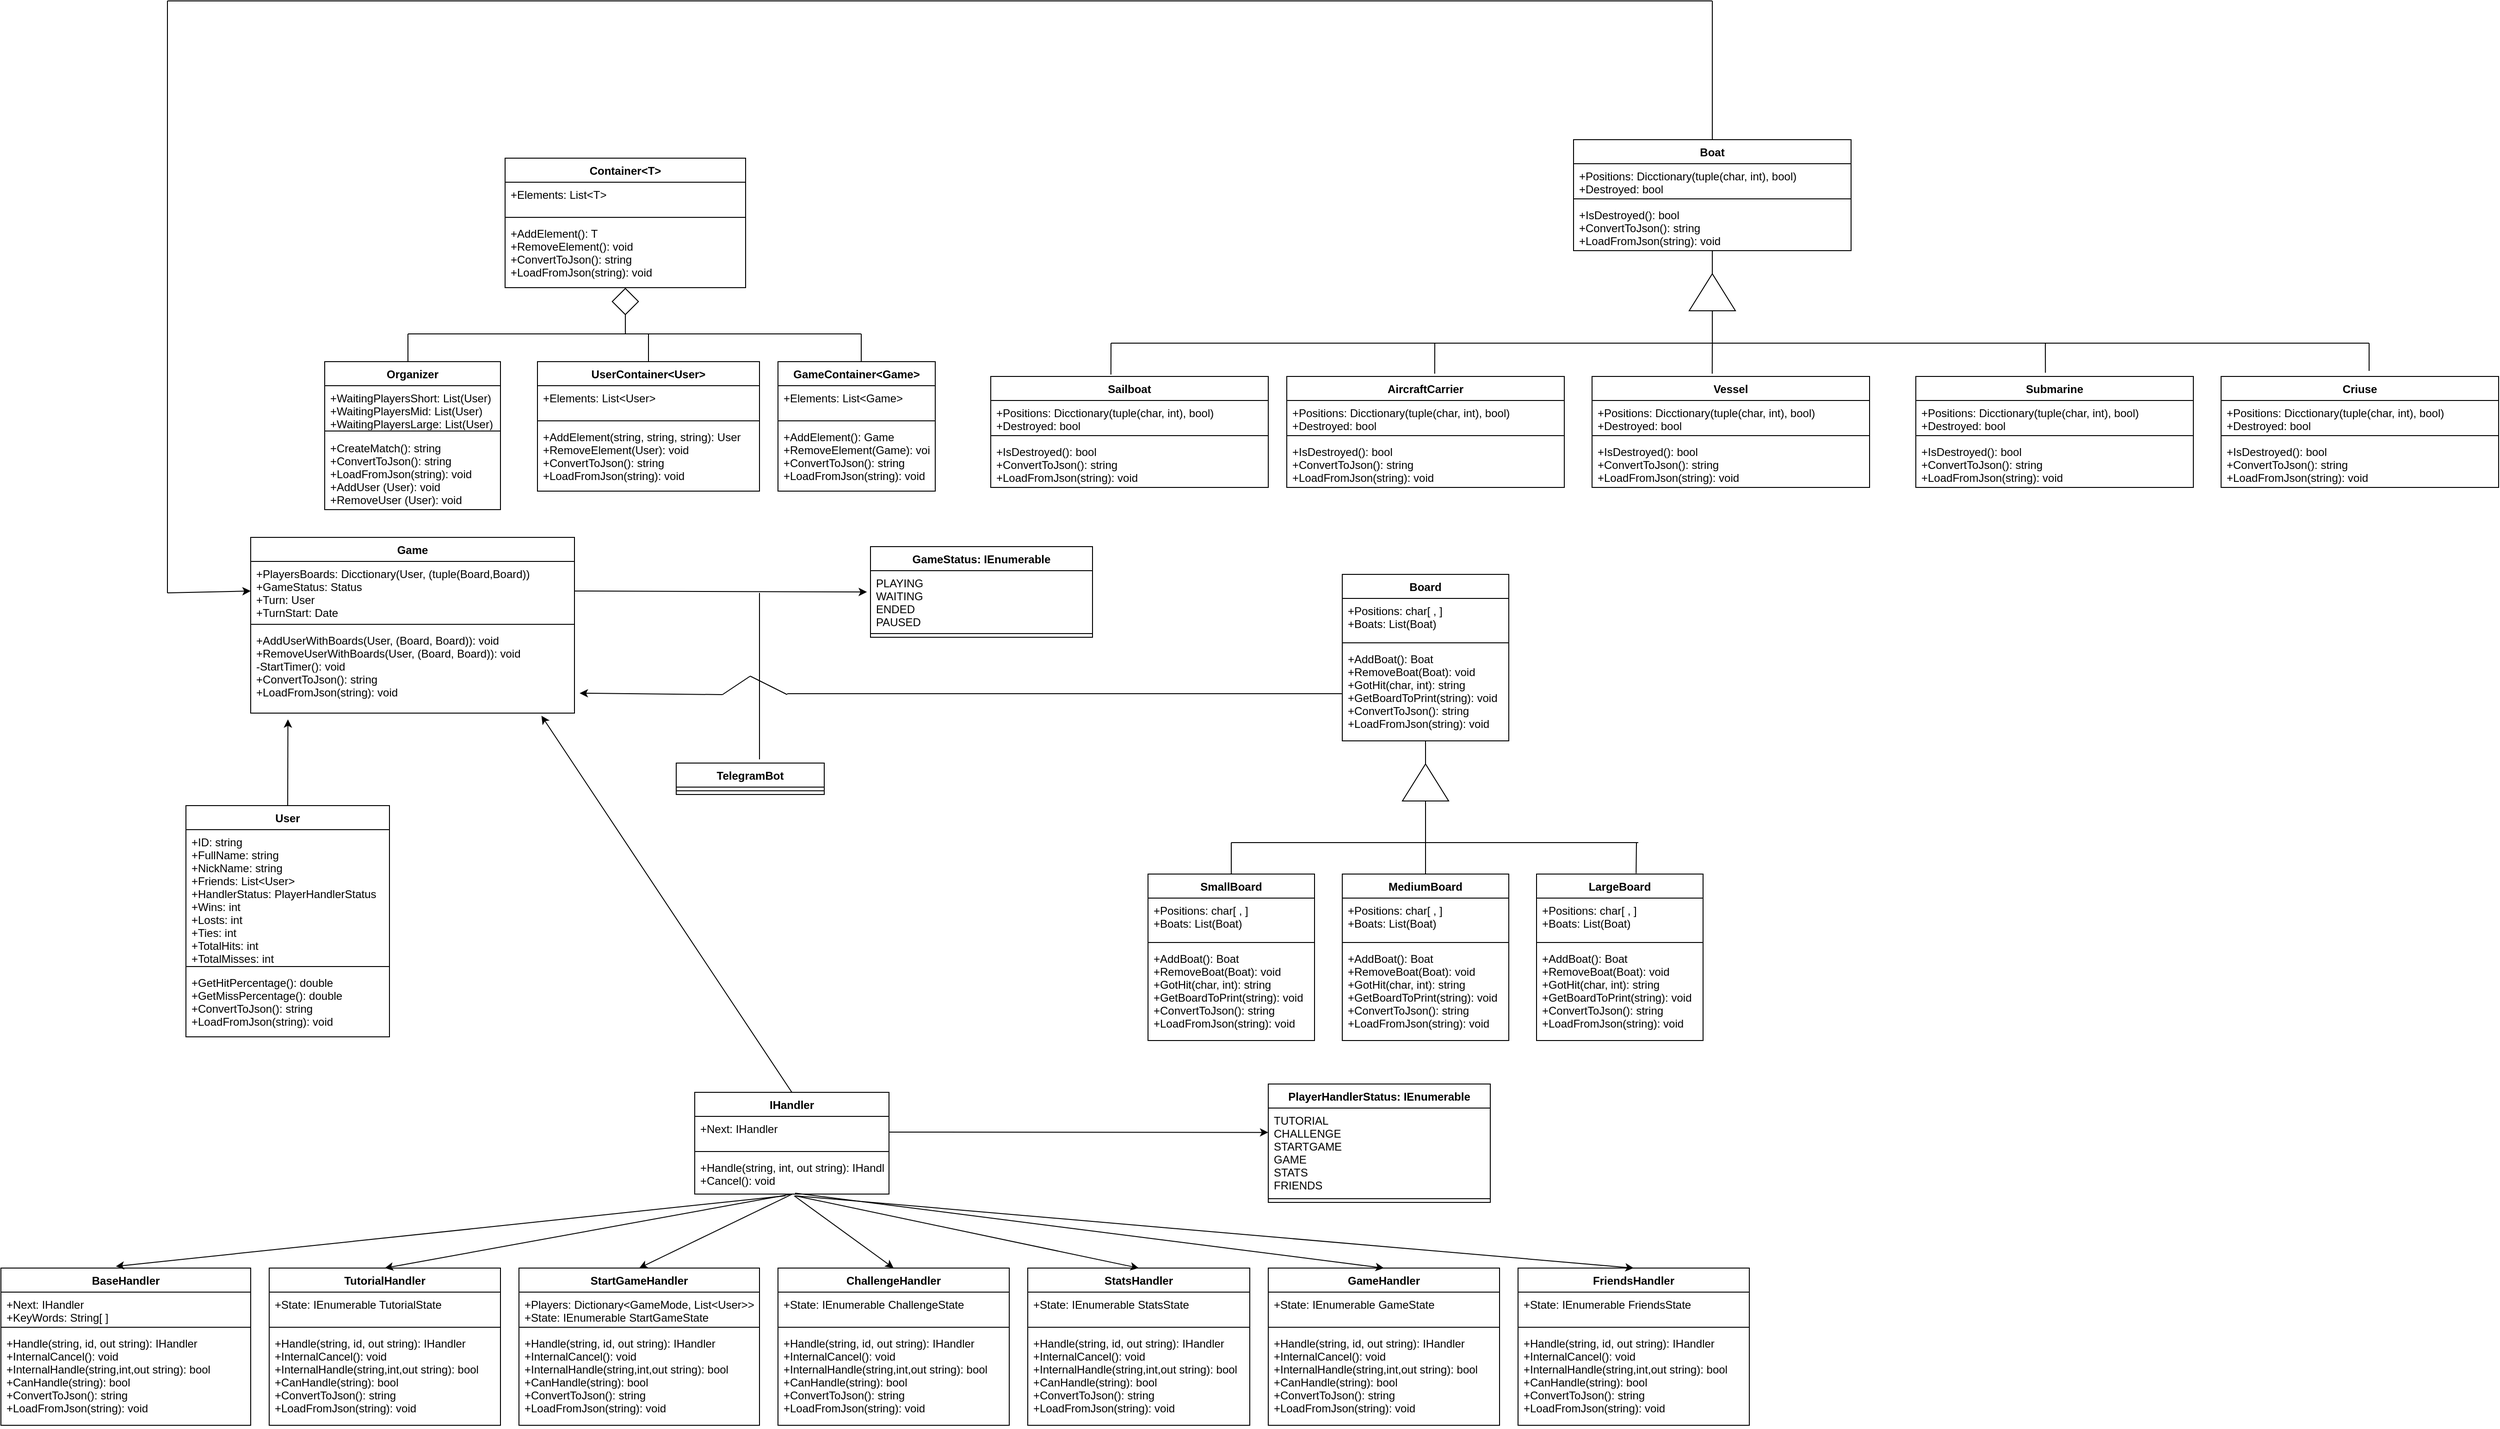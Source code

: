 <mxfile>
    <diagram id="zNFyZ4YqmQJ5ln-JkC30" name="Page-1">
        <mxGraphModel dx="1636" dy="1604" grid="1" gridSize="10" guides="1" tooltips="1" connect="1" arrows="1" fold="1" page="1" pageScale="1" pageWidth="827" pageHeight="1169" math="0" shadow="0">
            <root>
                <mxCell id="0"/>
                <mxCell id="1" parent="0"/>
                <mxCell id="2" value="User" style="swimlane;fontStyle=1;align=center;verticalAlign=top;childLayout=stackLayout;horizontal=1;startSize=26;horizontalStack=0;resizeParent=1;resizeParentMax=0;resizeLast=0;collapsible=1;marginBottom=0;" parent="1" vertex="1">
                    <mxGeometry x="-180" y="480" width="220" height="250" as="geometry"/>
                </mxCell>
                <mxCell id="3" value="+ID: string&#10;+FullName: string&#10;+NickName: string&#10;+Friends: List&lt;User&gt;&#10;+HandlerStatus: PlayerHandlerStatus&#10;+Wins: int&#10;+Losts: int&#10;+Ties: int&#10;+TotalHits: int&#10;+TotalMisses: int&#10;" style="text;strokeColor=none;fillColor=none;align=left;verticalAlign=top;spacingLeft=4;spacingRight=4;overflow=hidden;rotatable=0;points=[[0,0.5],[1,0.5]];portConstraint=eastwest;" parent="2" vertex="1">
                    <mxGeometry y="26" width="220" height="144" as="geometry"/>
                </mxCell>
                <mxCell id="4" value="" style="line;strokeWidth=1;fillColor=none;align=left;verticalAlign=middle;spacingTop=-1;spacingLeft=3;spacingRight=3;rotatable=0;labelPosition=right;points=[];portConstraint=eastwest;" parent="2" vertex="1">
                    <mxGeometry y="170" width="220" height="8" as="geometry"/>
                </mxCell>
                <mxCell id="5" value="+GetHitPercentage(): double&#10;+GetMissPercentage(): double&#10;+ConvertToJson(): string&#10;+LoadFromJson(string): void" style="text;strokeColor=none;fillColor=none;align=left;verticalAlign=top;spacingLeft=4;spacingRight=4;overflow=hidden;rotatable=0;points=[[0,0.5],[1,0.5]];portConstraint=eastwest;" parent="2" vertex="1">
                    <mxGeometry y="178" width="220" height="72" as="geometry"/>
                </mxCell>
                <mxCell id="10" value="Board" style="swimlane;fontStyle=1;align=center;verticalAlign=top;childLayout=stackLayout;horizontal=1;startSize=26;horizontalStack=0;resizeParent=1;resizeParentMax=0;resizeLast=0;collapsible=1;marginBottom=0;" parent="1" vertex="1">
                    <mxGeometry x="1070" y="230" width="180" height="180" as="geometry"/>
                </mxCell>
                <mxCell id="11" value="+Positions: char[ , ]&#10;+Boats: List(Boat)&#10;" style="text;strokeColor=none;fillColor=none;align=left;verticalAlign=top;spacingLeft=4;spacingRight=4;overflow=hidden;rotatable=0;points=[[0,0.5],[1,0.5]];portConstraint=eastwest;" parent="10" vertex="1">
                    <mxGeometry y="26" width="180" height="44" as="geometry"/>
                </mxCell>
                <mxCell id="12" value="" style="line;strokeWidth=1;fillColor=none;align=left;verticalAlign=middle;spacingTop=-1;spacingLeft=3;spacingRight=3;rotatable=0;labelPosition=right;points=[];portConstraint=eastwest;" parent="10" vertex="1">
                    <mxGeometry y="70" width="180" height="8" as="geometry"/>
                </mxCell>
                <mxCell id="13" value="+AddBoat(): Boat&#10;+RemoveBoat(Boat): void&#10;+GotHit(char, int): string&#10;+GetBoardToPrint(string): void&#10;+ConvertToJson(): string&#10;+LoadFromJson(string): void" style="text;strokeColor=none;fillColor=none;align=left;verticalAlign=top;spacingLeft=4;spacingRight=4;overflow=hidden;rotatable=0;points=[[0,0.5],[1,0.5]];portConstraint=eastwest;" parent="10" vertex="1">
                    <mxGeometry y="78" width="180" height="102" as="geometry"/>
                </mxCell>
                <mxCell id="14" value="Boat" style="swimlane;fontStyle=1;align=center;verticalAlign=top;childLayout=stackLayout;horizontal=1;startSize=26;horizontalStack=0;resizeParent=1;resizeParentMax=0;resizeLast=0;collapsible=1;marginBottom=0;" parent="1" vertex="1">
                    <mxGeometry x="1320" y="-240" width="300" height="120" as="geometry"/>
                </mxCell>
                <mxCell id="15" value="+Positions: Dicctionary(tuple(char, int), bool)&#10;+Destroyed: bool" style="text;strokeColor=none;fillColor=none;align=left;verticalAlign=top;spacingLeft=4;spacingRight=4;overflow=hidden;rotatable=0;points=[[0,0.5],[1,0.5]];portConstraint=eastwest;" parent="14" vertex="1">
                    <mxGeometry y="26" width="300" height="34" as="geometry"/>
                </mxCell>
                <mxCell id="16" value="" style="line;strokeWidth=1;fillColor=none;align=left;verticalAlign=middle;spacingTop=-1;spacingLeft=3;spacingRight=3;rotatable=0;labelPosition=right;points=[];portConstraint=eastwest;" parent="14" vertex="1">
                    <mxGeometry y="60" width="300" height="8" as="geometry"/>
                </mxCell>
                <mxCell id="17" value="+IsDestroyed(): bool&#10;+ConvertToJson(): string&#10;+LoadFromJson(string): void" style="text;strokeColor=none;fillColor=none;align=left;verticalAlign=top;spacingLeft=4;spacingRight=4;overflow=hidden;rotatable=0;points=[[0,0.5],[1,0.5]];portConstraint=eastwest;" parent="14" vertex="1">
                    <mxGeometry y="68" width="300" height="52" as="geometry"/>
                </mxCell>
                <mxCell id="18" value="Game" style="swimlane;fontStyle=1;align=center;verticalAlign=top;childLayout=stackLayout;horizontal=1;startSize=26;horizontalStack=0;resizeParent=1;resizeParentMax=0;resizeLast=0;collapsible=1;marginBottom=0;" parent="1" vertex="1">
                    <mxGeometry x="-110" y="190" width="350" height="190" as="geometry"/>
                </mxCell>
                <mxCell id="19" value="+PlayersBoards: Dicctionary(User, (tuple(Board,Board))&#10;+GameStatus: Status&#10;+Turn: User&#10;+TurnStart: Date" style="text;strokeColor=none;fillColor=none;align=left;verticalAlign=top;spacingLeft=4;spacingRight=4;overflow=hidden;rotatable=0;points=[[0,0.5],[1,0.5]];portConstraint=eastwest;" parent="18" vertex="1">
                    <mxGeometry y="26" width="350" height="64" as="geometry"/>
                </mxCell>
                <mxCell id="20" value="" style="line;strokeWidth=1;fillColor=none;align=left;verticalAlign=middle;spacingTop=-1;spacingLeft=3;spacingRight=3;rotatable=0;labelPosition=right;points=[];portConstraint=eastwest;" parent="18" vertex="1">
                    <mxGeometry y="90" width="350" height="8" as="geometry"/>
                </mxCell>
                <mxCell id="21" value="+AddUserWithBoards(User, (Board, Board)): void&#10;+RemoveUserWithBoards(User, (Board, Board)): void&#10;-StartTimer(): void&#10;+ConvertToJson(): string&#10;+LoadFromJson(string): void" style="text;strokeColor=none;fillColor=none;align=left;verticalAlign=top;spacingLeft=4;spacingRight=4;overflow=hidden;rotatable=0;points=[[0,0.5],[1,0.5]];portConstraint=eastwest;" parent="18" vertex="1">
                    <mxGeometry y="98" width="350" height="92" as="geometry"/>
                </mxCell>
                <mxCell id="22" value="GameStatus: IEnumerable" style="swimlane;fontStyle=1;align=center;verticalAlign=top;childLayout=stackLayout;horizontal=1;startSize=26;horizontalStack=0;resizeParent=1;resizeParentMax=0;resizeLast=0;collapsible=1;marginBottom=0;" parent="1" vertex="1">
                    <mxGeometry x="560" y="200" width="240" height="98" as="geometry"/>
                </mxCell>
                <mxCell id="23" value="PLAYING&#10;WAITING&#10;ENDED&#10;PAUSED" style="text;strokeColor=none;fillColor=none;align=left;verticalAlign=top;spacingLeft=4;spacingRight=4;overflow=hidden;rotatable=0;points=[[0,0.5],[1,0.5]];portConstraint=eastwest;" parent="22" vertex="1">
                    <mxGeometry y="26" width="240" height="64" as="geometry"/>
                </mxCell>
                <mxCell id="24" value="" style="line;strokeWidth=1;fillColor=none;align=left;verticalAlign=middle;spacingTop=-1;spacingLeft=3;spacingRight=3;rotatable=0;labelPosition=right;points=[];portConstraint=eastwest;" parent="22" vertex="1">
                    <mxGeometry y="90" width="240" height="8" as="geometry"/>
                </mxCell>
                <mxCell id="26" value="Organizer" style="swimlane;fontStyle=1;align=center;verticalAlign=top;childLayout=stackLayout;horizontal=1;startSize=26;horizontalStack=0;resizeParent=1;resizeParentMax=0;resizeLast=0;collapsible=1;marginBottom=0;" parent="1" vertex="1">
                    <mxGeometry x="-30" width="190" height="160" as="geometry"/>
                </mxCell>
                <mxCell id="27" value="+WaitingPlayersShort: List(User)&#10;+WaitingPlayersMid: List(User)&#10;+WaitingPlayersLarge: List(User)&#10;" style="text;strokeColor=none;fillColor=none;align=left;verticalAlign=top;spacingLeft=4;spacingRight=4;overflow=hidden;rotatable=0;points=[[0,0.5],[1,0.5]];portConstraint=eastwest;" parent="26" vertex="1">
                    <mxGeometry y="26" width="190" height="44" as="geometry"/>
                </mxCell>
                <mxCell id="28" value="" style="line;strokeWidth=1;fillColor=none;align=left;verticalAlign=middle;spacingTop=-1;spacingLeft=3;spacingRight=3;rotatable=0;labelPosition=right;points=[];portConstraint=eastwest;" parent="26" vertex="1">
                    <mxGeometry y="70" width="190" height="10" as="geometry"/>
                </mxCell>
                <mxCell id="29" value="+CreateMatch(): string&#10;+ConvertToJson(): string&#10;+LoadFromJson(string): void&#10;+AddUser (User): void&#10;+RemoveUser (User): void" style="text;strokeColor=none;fillColor=none;align=left;verticalAlign=top;spacingLeft=4;spacingRight=4;overflow=hidden;rotatable=0;points=[[0,0.5],[1,0.5]];portConstraint=eastwest;" parent="26" vertex="1">
                    <mxGeometry y="80" width="190" height="80" as="geometry"/>
                </mxCell>
                <mxCell id="30" value="TelegramBot" style="swimlane;fontStyle=1;align=center;verticalAlign=top;childLayout=stackLayout;horizontal=1;startSize=26;horizontalStack=0;resizeParent=1;resizeParentMax=0;resizeLast=0;collapsible=1;marginBottom=0;" parent="1" vertex="1">
                    <mxGeometry x="350" y="434" width="160" height="34" as="geometry"/>
                </mxCell>
                <mxCell id="32" value="" style="line;strokeWidth=1;fillColor=none;align=left;verticalAlign=middle;spacingTop=-1;spacingLeft=3;spacingRight=3;rotatable=0;labelPosition=right;points=[];portConstraint=eastwest;" parent="30" vertex="1">
                    <mxGeometry y="26" width="160" height="8" as="geometry"/>
                </mxCell>
                <mxCell id="38" value="UserContainer&lt;User&gt;" style="swimlane;fontStyle=1;align=center;verticalAlign=top;childLayout=stackLayout;horizontal=1;startSize=26;horizontalStack=0;resizeParent=1;resizeParentMax=0;resizeLast=0;collapsible=1;marginBottom=0;" parent="1" vertex="1">
                    <mxGeometry x="200" width="240" height="140" as="geometry"/>
                </mxCell>
                <mxCell id="39" value="+Elements: List&lt;User&gt;" style="text;strokeColor=none;fillColor=none;align=left;verticalAlign=top;spacingLeft=4;spacingRight=4;overflow=hidden;rotatable=0;points=[[0,0.5],[1,0.5]];portConstraint=eastwest;" parent="38" vertex="1">
                    <mxGeometry y="26" width="240" height="34" as="geometry"/>
                </mxCell>
                <mxCell id="40" value="" style="line;strokeWidth=1;fillColor=none;align=left;verticalAlign=middle;spacingTop=-1;spacingLeft=3;spacingRight=3;rotatable=0;labelPosition=right;points=[];portConstraint=eastwest;" parent="38" vertex="1">
                    <mxGeometry y="60" width="240" height="8" as="geometry"/>
                </mxCell>
                <mxCell id="41" value="+AddElement(string, string, string): User&#10;+RemoveElement(User): void&#10;+ConvertToJson(): string&#10;+LoadFromJson(string): void" style="text;strokeColor=none;fillColor=none;align=left;verticalAlign=top;spacingLeft=4;spacingRight=4;overflow=hidden;rotatable=0;points=[[0,0.5],[1,0.5]];portConstraint=eastwest;" parent="38" vertex="1">
                    <mxGeometry y="68" width="240" height="72" as="geometry"/>
                </mxCell>
                <mxCell id="46" value="BaseHandler" style="swimlane;fontStyle=1;align=center;verticalAlign=top;childLayout=stackLayout;horizontal=1;startSize=26;horizontalStack=0;resizeParent=1;resizeParentMax=0;resizeLast=0;collapsible=1;marginBottom=0;" parent="1" vertex="1">
                    <mxGeometry x="-380" y="980" width="270" height="170" as="geometry"/>
                </mxCell>
                <mxCell id="47" value="+Next: IHandler&#10;+KeyWords: String[ ]" style="text;strokeColor=none;fillColor=none;align=left;verticalAlign=top;spacingLeft=4;spacingRight=4;overflow=hidden;rotatable=0;points=[[0,0.5],[1,0.5]];portConstraint=eastwest;" parent="46" vertex="1">
                    <mxGeometry y="26" width="270" height="34" as="geometry"/>
                </mxCell>
                <mxCell id="48" value="" style="line;strokeWidth=1;fillColor=none;align=left;verticalAlign=middle;spacingTop=-1;spacingLeft=3;spacingRight=3;rotatable=0;labelPosition=right;points=[];portConstraint=eastwest;" parent="46" vertex="1">
                    <mxGeometry y="60" width="270" height="8" as="geometry"/>
                </mxCell>
                <mxCell id="49" value="+Handle(string, id, out string): IHandler&#10;+InternalCancel(): void&#10;+InternalHandle(string,int,out string): bool&#10;+CanHandle(string): bool&#10;+ConvertToJson(): string&#10;+LoadFromJson(string): void" style="text;strokeColor=none;fillColor=none;align=left;verticalAlign=top;spacingLeft=4;spacingRight=4;overflow=hidden;rotatable=0;points=[[0,0.5],[1,0.5]];portConstraint=eastwest;" parent="46" vertex="1">
                    <mxGeometry y="68" width="270" height="102" as="geometry"/>
                </mxCell>
                <mxCell id="50" value="GameContainer&lt;Game&gt;" style="swimlane;fontStyle=1;align=center;verticalAlign=top;childLayout=stackLayout;horizontal=1;startSize=26;horizontalStack=0;resizeParent=1;resizeParentMax=0;resizeLast=0;collapsible=1;marginBottom=0;" parent="1" vertex="1">
                    <mxGeometry x="460" width="170" height="140" as="geometry"/>
                </mxCell>
                <mxCell id="51" value="+Elements: List&lt;Game&gt;" style="text;strokeColor=none;fillColor=none;align=left;verticalAlign=top;spacingLeft=4;spacingRight=4;overflow=hidden;rotatable=0;points=[[0,0.5],[1,0.5]];portConstraint=eastwest;" parent="50" vertex="1">
                    <mxGeometry y="26" width="170" height="34" as="geometry"/>
                </mxCell>
                <mxCell id="52" value="" style="line;strokeWidth=1;fillColor=none;align=left;verticalAlign=middle;spacingTop=-1;spacingLeft=3;spacingRight=3;rotatable=0;labelPosition=right;points=[];portConstraint=eastwest;" parent="50" vertex="1">
                    <mxGeometry y="60" width="170" height="8" as="geometry"/>
                </mxCell>
                <mxCell id="53" value="+AddElement(): Game&#10;+RemoveElement(Game): void&#10;+ConvertToJson(): string&#10;+LoadFromJson(string): void" style="text;strokeColor=none;fillColor=none;align=left;verticalAlign=top;spacingLeft=4;spacingRight=4;overflow=hidden;rotatable=0;points=[[0,0.5],[1,0.5]];portConstraint=eastwest;" parent="50" vertex="1">
                    <mxGeometry y="68" width="170" height="72" as="geometry"/>
                </mxCell>
                <mxCell id="54" value="StartGameHandler" style="swimlane;fontStyle=1;align=center;verticalAlign=top;childLayout=stackLayout;horizontal=1;startSize=26;horizontalStack=0;resizeParent=1;resizeParentMax=0;resizeLast=0;collapsible=1;marginBottom=0;" parent="1" vertex="1">
                    <mxGeometry x="180" y="980" width="260" height="170" as="geometry"/>
                </mxCell>
                <mxCell id="55" value="+Players: Dictionary&lt;GameMode, List&lt;User&gt;&gt;&#10;+State: IEnumerable StartGameState&#10;" style="text;strokeColor=none;fillColor=none;align=left;verticalAlign=top;spacingLeft=4;spacingRight=4;overflow=hidden;rotatable=0;points=[[0,0.5],[1,0.5]];portConstraint=eastwest;" parent="54" vertex="1">
                    <mxGeometry y="26" width="260" height="34" as="geometry"/>
                </mxCell>
                <mxCell id="56" value="" style="line;strokeWidth=1;fillColor=none;align=left;verticalAlign=middle;spacingTop=-1;spacingLeft=3;spacingRight=3;rotatable=0;labelPosition=right;points=[];portConstraint=eastwest;" parent="54" vertex="1">
                    <mxGeometry y="60" width="260" height="8" as="geometry"/>
                </mxCell>
                <mxCell id="57" value="+Handle(string, id, out string): IHandler&#10;+InternalCancel(): void&#10;+InternalHandle(string,int,out string): bool&#10;+CanHandle(string): bool&#10;+ConvertToJson(): string&#10;+LoadFromJson(string): void" style="text;strokeColor=none;fillColor=none;align=left;verticalAlign=top;spacingLeft=4;spacingRight=4;overflow=hidden;rotatable=0;points=[[0,0.5],[1,0.5]];portConstraint=eastwest;" parent="54" vertex="1">
                    <mxGeometry y="68" width="260" height="102" as="geometry"/>
                </mxCell>
                <mxCell id="62" value="TutorialHandler" style="swimlane;fontStyle=1;align=center;verticalAlign=top;childLayout=stackLayout;horizontal=1;startSize=26;horizontalStack=0;resizeParent=1;resizeParentMax=0;resizeLast=0;collapsible=1;marginBottom=0;" parent="1" vertex="1">
                    <mxGeometry x="-90" y="980" width="250" height="170" as="geometry"/>
                </mxCell>
                <mxCell id="63" value="+State: IEnumerable TutorialState" style="text;strokeColor=none;fillColor=none;align=left;verticalAlign=top;spacingLeft=4;spacingRight=4;overflow=hidden;rotatable=0;points=[[0,0.5],[1,0.5]];portConstraint=eastwest;" parent="62" vertex="1">
                    <mxGeometry y="26" width="250" height="34" as="geometry"/>
                </mxCell>
                <mxCell id="64" value="" style="line;strokeWidth=1;fillColor=none;align=left;verticalAlign=middle;spacingTop=-1;spacingLeft=3;spacingRight=3;rotatable=0;labelPosition=right;points=[];portConstraint=eastwest;" parent="62" vertex="1">
                    <mxGeometry y="60" width="250" height="8" as="geometry"/>
                </mxCell>
                <mxCell id="65" value="+Handle(string, id, out string): IHandler&#10;+InternalCancel(): void&#10;+InternalHandle(string,int,out string): bool&#10;+CanHandle(string): bool&#10;+ConvertToJson(): string&#10;+LoadFromJson(string): void" style="text;strokeColor=none;fillColor=none;align=left;verticalAlign=top;spacingLeft=4;spacingRight=4;overflow=hidden;rotatable=0;points=[[0,0.5],[1,0.5]];portConstraint=eastwest;" parent="62" vertex="1">
                    <mxGeometry y="68" width="250" height="102" as="geometry"/>
                </mxCell>
                <mxCell id="66" value="ChallengeHandler" style="swimlane;fontStyle=1;align=center;verticalAlign=top;childLayout=stackLayout;horizontal=1;startSize=26;horizontalStack=0;resizeParent=1;resizeParentMax=0;resizeLast=0;collapsible=1;marginBottom=0;" parent="1" vertex="1">
                    <mxGeometry x="460" y="980" width="250" height="170" as="geometry"/>
                </mxCell>
                <mxCell id="67" value="+State: IEnumerable ChallengeState" style="text;strokeColor=none;fillColor=none;align=left;verticalAlign=top;spacingLeft=4;spacingRight=4;overflow=hidden;rotatable=0;points=[[0,0.5],[1,0.5]];portConstraint=eastwest;" parent="66" vertex="1">
                    <mxGeometry y="26" width="250" height="34" as="geometry"/>
                </mxCell>
                <mxCell id="68" value="" style="line;strokeWidth=1;fillColor=none;align=left;verticalAlign=middle;spacingTop=-1;spacingLeft=3;spacingRight=3;rotatable=0;labelPosition=right;points=[];portConstraint=eastwest;" parent="66" vertex="1">
                    <mxGeometry y="60" width="250" height="8" as="geometry"/>
                </mxCell>
                <mxCell id="69" value="+Handle(string, id, out string): IHandler&#10;+InternalCancel(): void&#10;+InternalHandle(string,int,out string): bool&#10;+CanHandle(string): bool&#10;+ConvertToJson(): string&#10;+LoadFromJson(string): void" style="text;strokeColor=none;fillColor=none;align=left;verticalAlign=top;spacingLeft=4;spacingRight=4;overflow=hidden;rotatable=0;points=[[0,0.5],[1,0.5]];portConstraint=eastwest;" parent="66" vertex="1">
                    <mxGeometry y="68" width="250" height="102" as="geometry"/>
                </mxCell>
                <mxCell id="71" value="StatsHandler" style="swimlane;fontStyle=1;align=center;verticalAlign=top;childLayout=stackLayout;horizontal=1;startSize=26;horizontalStack=0;resizeParent=1;resizeParentMax=0;resizeLast=0;collapsible=1;marginBottom=0;" parent="1" vertex="1">
                    <mxGeometry x="730" y="980" width="240" height="170" as="geometry"/>
                </mxCell>
                <mxCell id="72" value="+State: IEnumerable StatsState" style="text;strokeColor=none;fillColor=none;align=left;verticalAlign=top;spacingLeft=4;spacingRight=4;overflow=hidden;rotatable=0;points=[[0,0.5],[1,0.5]];portConstraint=eastwest;" parent="71" vertex="1">
                    <mxGeometry y="26" width="240" height="34" as="geometry"/>
                </mxCell>
                <mxCell id="73" value="" style="line;strokeWidth=1;fillColor=none;align=left;verticalAlign=middle;spacingTop=-1;spacingLeft=3;spacingRight=3;rotatable=0;labelPosition=right;points=[];portConstraint=eastwest;" parent="71" vertex="1">
                    <mxGeometry y="60" width="240" height="8" as="geometry"/>
                </mxCell>
                <mxCell id="74" value="+Handle(string, id, out string): IHandler&#10;+InternalCancel(): void&#10;+InternalHandle(string,int,out string): bool&#10;+CanHandle(string): bool&#10;+ConvertToJson(): string&#10;+LoadFromJson(string): void" style="text;strokeColor=none;fillColor=none;align=left;verticalAlign=top;spacingLeft=4;spacingRight=4;overflow=hidden;rotatable=0;points=[[0,0.5],[1,0.5]];portConstraint=eastwest;" parent="71" vertex="1">
                    <mxGeometry y="68" width="240" height="102" as="geometry"/>
                </mxCell>
                <mxCell id="77" value="PlayerHandlerStatus: IEnumerable" style="swimlane;fontStyle=1;align=center;verticalAlign=top;childLayout=stackLayout;horizontal=1;startSize=26;horizontalStack=0;resizeParent=1;resizeParentMax=0;resizeLast=0;collapsible=1;marginBottom=0;" parent="1" vertex="1">
                    <mxGeometry x="990" y="781" width="240" height="128" as="geometry"/>
                </mxCell>
                <mxCell id="78" value="TUTORIAL&#10;CHALLENGE&#10;STARTGAME&#10;GAME&#10;STATS&#10;FRIENDS" style="text;strokeColor=none;fillColor=none;align=left;verticalAlign=top;spacingLeft=4;spacingRight=4;overflow=hidden;rotatable=0;points=[[0,0.5],[1,0.5]];portConstraint=eastwest;" parent="77" vertex="1">
                    <mxGeometry y="26" width="240" height="94" as="geometry"/>
                </mxCell>
                <mxCell id="79" value="" style="line;strokeWidth=1;fillColor=none;align=left;verticalAlign=middle;spacingTop=-1;spacingLeft=3;spacingRight=3;rotatable=0;labelPosition=right;points=[];portConstraint=eastwest;" parent="77" vertex="1">
                    <mxGeometry y="120" width="240" height="8" as="geometry"/>
                </mxCell>
                <mxCell id="80" value="GameHandler" style="swimlane;fontStyle=1;align=center;verticalAlign=top;childLayout=stackLayout;horizontal=1;startSize=26;horizontalStack=0;resizeParent=1;resizeParentMax=0;resizeLast=0;collapsible=1;marginBottom=0;" parent="1" vertex="1">
                    <mxGeometry x="990" y="980" width="250" height="170" as="geometry"/>
                </mxCell>
                <mxCell id="81" value="+State: IEnumerable GameState" style="text;strokeColor=none;fillColor=none;align=left;verticalAlign=top;spacingLeft=4;spacingRight=4;overflow=hidden;rotatable=0;points=[[0,0.5],[1,0.5]];portConstraint=eastwest;" parent="80" vertex="1">
                    <mxGeometry y="26" width="250" height="34" as="geometry"/>
                </mxCell>
                <mxCell id="82" value="" style="line;strokeWidth=1;fillColor=none;align=left;verticalAlign=middle;spacingTop=-1;spacingLeft=3;spacingRight=3;rotatable=0;labelPosition=right;points=[];portConstraint=eastwest;" parent="80" vertex="1">
                    <mxGeometry y="60" width="250" height="8" as="geometry"/>
                </mxCell>
                <mxCell id="83" value="+Handle(string, id, out string): IHandler&#10;+InternalCancel(): void&#10;+InternalHandle(string,int,out string): bool&#10;+CanHandle(string): bool&#10;+ConvertToJson(): string&#10;+LoadFromJson(string): void" style="text;strokeColor=none;fillColor=none;align=left;verticalAlign=top;spacingLeft=4;spacingRight=4;overflow=hidden;rotatable=0;points=[[0,0.5],[1,0.5]];portConstraint=eastwest;" parent="80" vertex="1">
                    <mxGeometry y="68" width="250" height="102" as="geometry"/>
                </mxCell>
                <mxCell id="42" value="IHandler" style="swimlane;fontStyle=1;align=center;verticalAlign=top;childLayout=stackLayout;horizontal=1;startSize=26;horizontalStack=0;resizeParent=1;resizeParentMax=0;resizeLast=0;collapsible=1;marginBottom=0;" parent="1" vertex="1">
                    <mxGeometry x="370" y="790" width="210" height="110" as="geometry"/>
                </mxCell>
                <mxCell id="43" value="+Next: IHandler" style="text;strokeColor=none;fillColor=none;align=left;verticalAlign=top;spacingLeft=4;spacingRight=4;overflow=hidden;rotatable=0;points=[[0,0.5],[1,0.5]];portConstraint=eastwest;" parent="42" vertex="1">
                    <mxGeometry y="26" width="210" height="34" as="geometry"/>
                </mxCell>
                <mxCell id="44" value="" style="line;strokeWidth=1;fillColor=none;align=left;verticalAlign=middle;spacingTop=-1;spacingLeft=3;spacingRight=3;rotatable=0;labelPosition=right;points=[];portConstraint=eastwest;" parent="42" vertex="1">
                    <mxGeometry y="60" width="210" height="8" as="geometry"/>
                </mxCell>
                <mxCell id="45" value="+Handle(string, int, out string): IHandler&#10;+Cancel(): void" style="text;strokeColor=none;fillColor=none;align=left;verticalAlign=top;spacingLeft=4;spacingRight=4;overflow=hidden;rotatable=0;points=[[0,0.5],[1,0.5]];portConstraint=eastwest;" parent="42" vertex="1">
                    <mxGeometry y="68" width="210" height="42" as="geometry"/>
                </mxCell>
                <mxCell id="84" value="FriendsHandler" style="swimlane;fontStyle=1;align=center;verticalAlign=top;childLayout=stackLayout;horizontal=1;startSize=26;horizontalStack=0;resizeParent=1;resizeParentMax=0;resizeLast=0;collapsible=1;marginBottom=0;" parent="1" vertex="1">
                    <mxGeometry x="1260" y="980" width="250" height="170" as="geometry"/>
                </mxCell>
                <mxCell id="85" value="+State: IEnumerable FriendsState" style="text;strokeColor=none;fillColor=none;align=left;verticalAlign=top;spacingLeft=4;spacingRight=4;overflow=hidden;rotatable=0;points=[[0,0.5],[1,0.5]];portConstraint=eastwest;" parent="84" vertex="1">
                    <mxGeometry y="26" width="250" height="34" as="geometry"/>
                </mxCell>
                <mxCell id="86" value="" style="line;strokeWidth=1;fillColor=none;align=left;verticalAlign=middle;spacingTop=-1;spacingLeft=3;spacingRight=3;rotatable=0;labelPosition=right;points=[];portConstraint=eastwest;" parent="84" vertex="1">
                    <mxGeometry y="60" width="250" height="8" as="geometry"/>
                </mxCell>
                <mxCell id="87" value="+Handle(string, id, out string): IHandler&#10;+InternalCancel(): void&#10;+InternalHandle(string,int,out string): bool&#10;+CanHandle(string): bool&#10;+ConvertToJson(): string&#10;+LoadFromJson(string): void" style="text;strokeColor=none;fillColor=none;align=left;verticalAlign=top;spacingLeft=4;spacingRight=4;overflow=hidden;rotatable=0;points=[[0,0.5],[1,0.5]];portConstraint=eastwest;" parent="84" vertex="1">
                    <mxGeometry y="68" width="250" height="102" as="geometry"/>
                </mxCell>
                <mxCell id="88" value="Container&lt;T&gt;" style="swimlane;fontStyle=1;align=center;verticalAlign=top;childLayout=stackLayout;horizontal=1;startSize=26;horizontalStack=0;resizeParent=1;resizeParentMax=0;resizeLast=0;collapsible=1;marginBottom=0;" parent="1" vertex="1">
                    <mxGeometry x="165" y="-220" width="260" height="140" as="geometry"/>
                </mxCell>
                <mxCell id="89" value="+Elements: List&lt;T&gt;" style="text;strokeColor=none;fillColor=none;align=left;verticalAlign=top;spacingLeft=4;spacingRight=4;overflow=hidden;rotatable=0;points=[[0,0.5],[1,0.5]];portConstraint=eastwest;" parent="88" vertex="1">
                    <mxGeometry y="26" width="260" height="34" as="geometry"/>
                </mxCell>
                <mxCell id="90" value="" style="line;strokeWidth=1;fillColor=none;align=left;verticalAlign=middle;spacingTop=-1;spacingLeft=3;spacingRight=3;rotatable=0;labelPosition=right;points=[];portConstraint=eastwest;" parent="88" vertex="1">
                    <mxGeometry y="60" width="260" height="8" as="geometry"/>
                </mxCell>
                <mxCell id="91" value="+AddElement(): T&#10;+RemoveElement(): void&#10;+ConvertToJson(): string&#10;+LoadFromJson(string): void" style="text;strokeColor=none;fillColor=none;align=left;verticalAlign=top;spacingLeft=4;spacingRight=4;overflow=hidden;rotatable=0;points=[[0,0.5],[1,0.5]];portConstraint=eastwest;" vertex="1" parent="88">
                    <mxGeometry y="68" width="260" height="72" as="geometry"/>
                </mxCell>
                <mxCell id="93" value="SmallBoard" style="swimlane;fontStyle=1;align=center;verticalAlign=top;childLayout=stackLayout;horizontal=1;startSize=26;horizontalStack=0;resizeParent=1;resizeParentMax=0;resizeLast=0;collapsible=1;marginBottom=0;" parent="1" vertex="1">
                    <mxGeometry x="860" y="554" width="180" height="180" as="geometry"/>
                </mxCell>
                <mxCell id="94" value="+Positions: char[ , ]&#10;+Boats: List(Boat)&#10;" style="text;strokeColor=none;fillColor=none;align=left;verticalAlign=top;spacingLeft=4;spacingRight=4;overflow=hidden;rotatable=0;points=[[0,0.5],[1,0.5]];portConstraint=eastwest;" parent="93" vertex="1">
                    <mxGeometry y="26" width="180" height="44" as="geometry"/>
                </mxCell>
                <mxCell id="95" value="" style="line;strokeWidth=1;fillColor=none;align=left;verticalAlign=middle;spacingTop=-1;spacingLeft=3;spacingRight=3;rotatable=0;labelPosition=right;points=[];portConstraint=eastwest;" parent="93" vertex="1">
                    <mxGeometry y="70" width="180" height="8" as="geometry"/>
                </mxCell>
                <mxCell id="96" value="+AddBoat(): Boat&#10;+RemoveBoat(Boat): void&#10;+GotHit(char, int): string&#10;+GetBoardToPrint(string): void&#10;+ConvertToJson(): string&#10;+LoadFromJson(string): void" style="text;strokeColor=none;fillColor=none;align=left;verticalAlign=top;spacingLeft=4;spacingRight=4;overflow=hidden;rotatable=0;points=[[0,0.5],[1,0.5]];portConstraint=eastwest;" parent="93" vertex="1">
                    <mxGeometry y="78" width="180" height="102" as="geometry"/>
                </mxCell>
                <mxCell id="97" value="MediumBoard" style="swimlane;fontStyle=1;align=center;verticalAlign=top;childLayout=stackLayout;horizontal=1;startSize=26;horizontalStack=0;resizeParent=1;resizeParentMax=0;resizeLast=0;collapsible=1;marginBottom=0;" parent="1" vertex="1">
                    <mxGeometry x="1070" y="554" width="180" height="180" as="geometry"/>
                </mxCell>
                <mxCell id="98" value="+Positions: char[ , ]&#10;+Boats: List(Boat)&#10;" style="text;strokeColor=none;fillColor=none;align=left;verticalAlign=top;spacingLeft=4;spacingRight=4;overflow=hidden;rotatable=0;points=[[0,0.5],[1,0.5]];portConstraint=eastwest;" parent="97" vertex="1">
                    <mxGeometry y="26" width="180" height="44" as="geometry"/>
                </mxCell>
                <mxCell id="99" value="" style="line;strokeWidth=1;fillColor=none;align=left;verticalAlign=middle;spacingTop=-1;spacingLeft=3;spacingRight=3;rotatable=0;labelPosition=right;points=[];portConstraint=eastwest;" parent="97" vertex="1">
                    <mxGeometry y="70" width="180" height="8" as="geometry"/>
                </mxCell>
                <mxCell id="100" value="+AddBoat(): Boat&#10;+RemoveBoat(Boat): void&#10;+GotHit(char, int): string&#10;+GetBoardToPrint(string): void&#10;+ConvertToJson(): string&#10;+LoadFromJson(string): void" style="text;strokeColor=none;fillColor=none;align=left;verticalAlign=top;spacingLeft=4;spacingRight=4;overflow=hidden;rotatable=0;points=[[0,0.5],[1,0.5]];portConstraint=eastwest;" parent="97" vertex="1">
                    <mxGeometry y="78" width="180" height="102" as="geometry"/>
                </mxCell>
                <mxCell id="101" value="LargeBoard" style="swimlane;fontStyle=1;align=center;verticalAlign=top;childLayout=stackLayout;horizontal=1;startSize=26;horizontalStack=0;resizeParent=1;resizeParentMax=0;resizeLast=0;collapsible=1;marginBottom=0;" parent="1" vertex="1">
                    <mxGeometry x="1280" y="554" width="180" height="180" as="geometry"/>
                </mxCell>
                <mxCell id="102" value="+Positions: char[ , ]&#10;+Boats: List(Boat)&#10;" style="text;strokeColor=none;fillColor=none;align=left;verticalAlign=top;spacingLeft=4;spacingRight=4;overflow=hidden;rotatable=0;points=[[0,0.5],[1,0.5]];portConstraint=eastwest;" parent="101" vertex="1">
                    <mxGeometry y="26" width="180" height="44" as="geometry"/>
                </mxCell>
                <mxCell id="103" value="" style="line;strokeWidth=1;fillColor=none;align=left;verticalAlign=middle;spacingTop=-1;spacingLeft=3;spacingRight=3;rotatable=0;labelPosition=right;points=[];portConstraint=eastwest;" parent="101" vertex="1">
                    <mxGeometry y="70" width="180" height="8" as="geometry"/>
                </mxCell>
                <mxCell id="104" value="+AddBoat(): Boat&#10;+RemoveBoat(Boat): void&#10;+GotHit(char, int): string&#10;+GetBoardToPrint(string): void&#10;+ConvertToJson(): string&#10;+LoadFromJson(string): void" style="text;strokeColor=none;fillColor=none;align=left;verticalAlign=top;spacingLeft=4;spacingRight=4;overflow=hidden;rotatable=0;points=[[0,0.5],[1,0.5]];portConstraint=eastwest;" parent="101" vertex="1">
                    <mxGeometry y="78" width="180" height="102" as="geometry"/>
                </mxCell>
                <mxCell id="106" value="AircraftCarrier" style="swimlane;fontStyle=1;align=center;verticalAlign=top;childLayout=stackLayout;horizontal=1;startSize=26;horizontalStack=0;resizeParent=1;resizeParentMax=0;resizeLast=0;collapsible=1;marginBottom=0;" parent="1" vertex="1">
                    <mxGeometry x="1010" y="16" width="300" height="120" as="geometry"/>
                </mxCell>
                <mxCell id="107" value="+Positions: Dicctionary(tuple(char, int), bool)&#10;+Destroyed: bool" style="text;strokeColor=none;fillColor=none;align=left;verticalAlign=top;spacingLeft=4;spacingRight=4;overflow=hidden;rotatable=0;points=[[0,0.5],[1,0.5]];portConstraint=eastwest;" parent="106" vertex="1">
                    <mxGeometry y="26" width="300" height="34" as="geometry"/>
                </mxCell>
                <mxCell id="108" value="" style="line;strokeWidth=1;fillColor=none;align=left;verticalAlign=middle;spacingTop=-1;spacingLeft=3;spacingRight=3;rotatable=0;labelPosition=right;points=[];portConstraint=eastwest;" parent="106" vertex="1">
                    <mxGeometry y="60" width="300" height="8" as="geometry"/>
                </mxCell>
                <mxCell id="109" value="+IsDestroyed(): bool&#10;+ConvertToJson(): string&#10;+LoadFromJson(string): void" style="text;strokeColor=none;fillColor=none;align=left;verticalAlign=top;spacingLeft=4;spacingRight=4;overflow=hidden;rotatable=0;points=[[0,0.5],[1,0.5]];portConstraint=eastwest;" parent="106" vertex="1">
                    <mxGeometry y="68" width="300" height="52" as="geometry"/>
                </mxCell>
                <mxCell id="110" value="Vessel" style="swimlane;fontStyle=1;align=center;verticalAlign=top;childLayout=stackLayout;horizontal=1;startSize=26;horizontalStack=0;resizeParent=1;resizeParentMax=0;resizeLast=0;collapsible=1;marginBottom=0;" parent="1" vertex="1">
                    <mxGeometry x="1340" y="16" width="300" height="120" as="geometry"/>
                </mxCell>
                <mxCell id="111" value="+Positions: Dicctionary(tuple(char, int), bool)&#10;+Destroyed: bool" style="text;strokeColor=none;fillColor=none;align=left;verticalAlign=top;spacingLeft=4;spacingRight=4;overflow=hidden;rotatable=0;points=[[0,0.5],[1,0.5]];portConstraint=eastwest;" parent="110" vertex="1">
                    <mxGeometry y="26" width="300" height="34" as="geometry"/>
                </mxCell>
                <mxCell id="112" value="" style="line;strokeWidth=1;fillColor=none;align=left;verticalAlign=middle;spacingTop=-1;spacingLeft=3;spacingRight=3;rotatable=0;labelPosition=right;points=[];portConstraint=eastwest;" parent="110" vertex="1">
                    <mxGeometry y="60" width="300" height="8" as="geometry"/>
                </mxCell>
                <mxCell id="113" value="+IsDestroyed(): bool&#10;+ConvertToJson(): string&#10;+LoadFromJson(string): void" style="text;strokeColor=none;fillColor=none;align=left;verticalAlign=top;spacingLeft=4;spacingRight=4;overflow=hidden;rotatable=0;points=[[0,0.5],[1,0.5]];portConstraint=eastwest;" parent="110" vertex="1">
                    <mxGeometry y="68" width="300" height="52" as="geometry"/>
                </mxCell>
                <mxCell id="114" value="Submarine" style="swimlane;fontStyle=1;align=center;verticalAlign=top;childLayout=stackLayout;horizontal=1;startSize=26;horizontalStack=0;resizeParent=1;resizeParentMax=0;resizeLast=0;collapsible=1;marginBottom=0;" parent="1" vertex="1">
                    <mxGeometry x="1690" y="16" width="300" height="120" as="geometry"/>
                </mxCell>
                <mxCell id="115" value="+Positions: Dicctionary(tuple(char, int), bool)&#10;+Destroyed: bool" style="text;strokeColor=none;fillColor=none;align=left;verticalAlign=top;spacingLeft=4;spacingRight=4;overflow=hidden;rotatable=0;points=[[0,0.5],[1,0.5]];portConstraint=eastwest;" parent="114" vertex="1">
                    <mxGeometry y="26" width="300" height="34" as="geometry"/>
                </mxCell>
                <mxCell id="116" value="" style="line;strokeWidth=1;fillColor=none;align=left;verticalAlign=middle;spacingTop=-1;spacingLeft=3;spacingRight=3;rotatable=0;labelPosition=right;points=[];portConstraint=eastwest;" parent="114" vertex="1">
                    <mxGeometry y="60" width="300" height="8" as="geometry"/>
                </mxCell>
                <mxCell id="117" value="+IsDestroyed(): bool&#10;+ConvertToJson(): string&#10;+LoadFromJson(string): void" style="text;strokeColor=none;fillColor=none;align=left;verticalAlign=top;spacingLeft=4;spacingRight=4;overflow=hidden;rotatable=0;points=[[0,0.5],[1,0.5]];portConstraint=eastwest;" parent="114" vertex="1">
                    <mxGeometry y="68" width="300" height="52" as="geometry"/>
                </mxCell>
                <mxCell id="118" value="Criuse" style="swimlane;fontStyle=1;align=center;verticalAlign=top;childLayout=stackLayout;horizontal=1;startSize=26;horizontalStack=0;resizeParent=1;resizeParentMax=0;resizeLast=0;collapsible=1;marginBottom=0;" parent="1" vertex="1">
                    <mxGeometry x="2020" y="16" width="300" height="120" as="geometry"/>
                </mxCell>
                <mxCell id="119" value="+Positions: Dicctionary(tuple(char, int), bool)&#10;+Destroyed: bool" style="text;strokeColor=none;fillColor=none;align=left;verticalAlign=top;spacingLeft=4;spacingRight=4;overflow=hidden;rotatable=0;points=[[0,0.5],[1,0.5]];portConstraint=eastwest;" parent="118" vertex="1">
                    <mxGeometry y="26" width="300" height="34" as="geometry"/>
                </mxCell>
                <mxCell id="120" value="" style="line;strokeWidth=1;fillColor=none;align=left;verticalAlign=middle;spacingTop=-1;spacingLeft=3;spacingRight=3;rotatable=0;labelPosition=right;points=[];portConstraint=eastwest;" parent="118" vertex="1">
                    <mxGeometry y="60" width="300" height="8" as="geometry"/>
                </mxCell>
                <mxCell id="121" value="+IsDestroyed(): bool&#10;+ConvertToJson(): string&#10;+LoadFromJson(string): void" style="text;strokeColor=none;fillColor=none;align=left;verticalAlign=top;spacingLeft=4;spacingRight=4;overflow=hidden;rotatable=0;points=[[0,0.5],[1,0.5]];portConstraint=eastwest;" parent="118" vertex="1">
                    <mxGeometry y="68" width="300" height="52" as="geometry"/>
                </mxCell>
                <mxCell id="122" value="Sailboat" style="swimlane;fontStyle=1;align=center;verticalAlign=top;childLayout=stackLayout;horizontal=1;startSize=26;horizontalStack=0;resizeParent=1;resizeParentMax=0;resizeLast=0;collapsible=1;marginBottom=0;" parent="1" vertex="1">
                    <mxGeometry x="690" y="16" width="300" height="120" as="geometry"/>
                </mxCell>
                <mxCell id="123" value="+Positions: Dicctionary(tuple(char, int), bool)&#10;+Destroyed: bool" style="text;strokeColor=none;fillColor=none;align=left;verticalAlign=top;spacingLeft=4;spacingRight=4;overflow=hidden;rotatable=0;points=[[0,0.5],[1,0.5]];portConstraint=eastwest;" parent="122" vertex="1">
                    <mxGeometry y="26" width="300" height="34" as="geometry"/>
                </mxCell>
                <mxCell id="124" value="" style="line;strokeWidth=1;fillColor=none;align=left;verticalAlign=middle;spacingTop=-1;spacingLeft=3;spacingRight=3;rotatable=0;labelPosition=right;points=[];portConstraint=eastwest;" parent="122" vertex="1">
                    <mxGeometry y="60" width="300" height="8" as="geometry"/>
                </mxCell>
                <mxCell id="125" value="+IsDestroyed(): bool&#10;+ConvertToJson(): string&#10;+LoadFromJson(string): void" style="text;strokeColor=none;fillColor=none;align=left;verticalAlign=top;spacingLeft=4;spacingRight=4;overflow=hidden;rotatable=0;points=[[0,0.5],[1,0.5]];portConstraint=eastwest;" parent="122" vertex="1">
                    <mxGeometry y="68" width="300" height="52" as="geometry"/>
                </mxCell>
                <mxCell id="126" value="" style="triangle;whiteSpace=wrap;html=1;rotation=-90;" vertex="1" parent="1">
                    <mxGeometry x="1450" y="-100" width="40" height="50" as="geometry"/>
                </mxCell>
                <mxCell id="127" value="" style="endArrow=none;html=1;entryX=0;entryY=0.5;entryDx=0;entryDy=0;" edge="1" parent="1" target="126">
                    <mxGeometry width="50" height="50" relative="1" as="geometry">
                        <mxPoint x="1470" y="-20" as="sourcePoint"/>
                        <mxPoint x="1420" y="30" as="targetPoint"/>
                    </mxGeometry>
                </mxCell>
                <mxCell id="128" value="" style="endArrow=none;html=1;" edge="1" parent="1">
                    <mxGeometry width="50" height="50" relative="1" as="geometry">
                        <mxPoint x="820" y="-20" as="sourcePoint"/>
                        <mxPoint x="2180" y="-20" as="targetPoint"/>
                    </mxGeometry>
                </mxCell>
                <mxCell id="129" value="" style="endArrow=none;html=1;entryX=1;entryY=0.5;entryDx=0;entryDy=0;" edge="1" parent="1" target="126">
                    <mxGeometry width="50" height="50" relative="1" as="geometry">
                        <mxPoint x="1470" y="-120" as="sourcePoint"/>
                        <mxPoint x="1640" y="30" as="targetPoint"/>
                    </mxGeometry>
                </mxCell>
                <mxCell id="130" value="" style="endArrow=none;html=1;exitX=0.433;exitY=-0.025;exitDx=0;exitDy=0;exitPerimeter=0;" edge="1" parent="1" source="110">
                    <mxGeometry width="50" height="50" relative="1" as="geometry">
                        <mxPoint x="1480" y="-110" as="sourcePoint"/>
                        <mxPoint x="1470" y="-20" as="targetPoint"/>
                    </mxGeometry>
                </mxCell>
                <mxCell id="131" value="" style="endArrow=none;html=1;exitX=0.467;exitY=-0.033;exitDx=0;exitDy=0;exitPerimeter=0;" edge="1" parent="1" source="114">
                    <mxGeometry width="50" height="50" relative="1" as="geometry">
                        <mxPoint x="1490" y="-100" as="sourcePoint"/>
                        <mxPoint x="1830" y="-20" as="targetPoint"/>
                    </mxGeometry>
                </mxCell>
                <mxCell id="132" value="" style="endArrow=none;html=1;exitX=0.533;exitY=-0.025;exitDx=0;exitDy=0;exitPerimeter=0;" edge="1" parent="1" source="106">
                    <mxGeometry width="50" height="50" relative="1" as="geometry">
                        <mxPoint x="1080" y="80" as="sourcePoint"/>
                        <mxPoint x="1170" y="-20" as="targetPoint"/>
                    </mxGeometry>
                </mxCell>
                <mxCell id="133" value="" style="endArrow=none;html=1;exitX=0.433;exitY=-0.017;exitDx=0;exitDy=0;exitPerimeter=0;" edge="1" parent="1" source="122">
                    <mxGeometry width="50" height="50" relative="1" as="geometry">
                        <mxPoint x="1500" y="-90" as="sourcePoint"/>
                        <mxPoint x="820" y="-20" as="targetPoint"/>
                    </mxGeometry>
                </mxCell>
                <mxCell id="134" value="" style="endArrow=none;html=1;" edge="1" parent="1">
                    <mxGeometry width="50" height="50" relative="1" as="geometry">
                        <mxPoint x="2180" y="10" as="sourcePoint"/>
                        <mxPoint x="2180" y="-20" as="targetPoint"/>
                    </mxGeometry>
                </mxCell>
                <mxCell id="135" value="" style="triangle;whiteSpace=wrap;html=1;rotation=-90;" vertex="1" parent="1">
                    <mxGeometry x="1140" y="430" width="40" height="50" as="geometry"/>
                </mxCell>
                <mxCell id="136" value="" style="endArrow=none;html=1;entryX=0;entryY=0.5;entryDx=0;entryDy=0;" edge="1" parent="1" target="135">
                    <mxGeometry width="50" height="50" relative="1" as="geometry">
                        <mxPoint x="1160" y="520" as="sourcePoint"/>
                        <mxPoint x="1160" y="480" as="targetPoint"/>
                    </mxGeometry>
                </mxCell>
                <mxCell id="138" value="" style="endArrow=none;html=1;entryX=1;entryY=0.5;entryDx=0;entryDy=0;" edge="1" parent="1" target="135">
                    <mxGeometry width="50" height="50" relative="1" as="geometry">
                        <mxPoint x="1160" y="410" as="sourcePoint"/>
                        <mxPoint x="1170" y="485" as="targetPoint"/>
                    </mxGeometry>
                </mxCell>
                <mxCell id="139" value="" style="endArrow=none;html=1;" edge="1" parent="1">
                    <mxGeometry width="50" height="50" relative="1" as="geometry">
                        <mxPoint x="950" y="520" as="sourcePoint"/>
                        <mxPoint x="1390" y="520" as="targetPoint"/>
                    </mxGeometry>
                </mxCell>
                <mxCell id="140" value="" style="endArrow=none;html=1;exitX=0.5;exitY=0;exitDx=0;exitDy=0;" edge="1" parent="1" source="93">
                    <mxGeometry width="50" height="50" relative="1" as="geometry">
                        <mxPoint x="1190" y="550" as="sourcePoint"/>
                        <mxPoint x="950" y="520" as="targetPoint"/>
                    </mxGeometry>
                </mxCell>
                <mxCell id="141" value="" style="endArrow=none;html=1;exitX=0.598;exitY=-0.004;exitDx=0;exitDy=0;exitPerimeter=0;" edge="1" parent="1" source="101">
                    <mxGeometry width="50" height="50" relative="1" as="geometry">
                        <mxPoint x="1200" y="560" as="sourcePoint"/>
                        <mxPoint x="1388" y="520" as="targetPoint"/>
                    </mxGeometry>
                </mxCell>
                <mxCell id="142" value="" style="endArrow=none;html=1;exitX=0.5;exitY=0;exitDx=0;exitDy=0;" edge="1" parent="1" source="97">
                    <mxGeometry width="50" height="50" relative="1" as="geometry">
                        <mxPoint x="1210" y="570" as="sourcePoint"/>
                        <mxPoint x="1160" y="520" as="targetPoint"/>
                    </mxGeometry>
                </mxCell>
                <mxCell id="152" value="" style="endArrow=none;html=1;" edge="1" parent="1">
                    <mxGeometry width="50" height="50" relative="1" as="geometry">
                        <mxPoint x="440" y="430" as="sourcePoint"/>
                        <mxPoint x="440" y="250" as="targetPoint"/>
                    </mxGeometry>
                </mxCell>
                <mxCell id="153" value="" style="endArrow=classic;html=1;exitX=0.467;exitY=1.044;exitDx=0;exitDy=0;exitPerimeter=0;entryX=0.46;entryY=-0.011;entryDx=0;entryDy=0;entryPerimeter=0;" edge="1" parent="1" source="45" target="46">
                    <mxGeometry width="50" height="50" relative="1" as="geometry">
                        <mxPoint x="590" y="880" as="sourcePoint"/>
                        <mxPoint x="640" y="830" as="targetPoint"/>
                    </mxGeometry>
                </mxCell>
                <mxCell id="154" value="" style="endArrow=classic;html=1;exitX=0.499;exitY=0.999;exitDx=0;exitDy=0;exitPerimeter=0;entryX=0.5;entryY=0;entryDx=0;entryDy=0;" edge="1" parent="1" source="45" target="62">
                    <mxGeometry width="50" height="50" relative="1" as="geometry">
                        <mxPoint x="478.07" y="911.848" as="sourcePoint"/>
                        <mxPoint x="-245.8" y="988.13" as="targetPoint"/>
                    </mxGeometry>
                </mxCell>
                <mxCell id="155" value="" style="endArrow=classic;html=1;exitX=0.503;exitY=0.999;exitDx=0;exitDy=0;exitPerimeter=0;entryX=0.5;entryY=0;entryDx=0;entryDy=0;" edge="1" parent="1" source="45" target="54">
                    <mxGeometry width="50" height="50" relative="1" as="geometry">
                        <mxPoint x="170" y="880" as="sourcePoint"/>
                        <mxPoint x="220" y="830" as="targetPoint"/>
                    </mxGeometry>
                </mxCell>
                <mxCell id="156" value="" style="endArrow=classic;html=1;exitX=0.512;exitY=1.044;exitDx=0;exitDy=0;exitPerimeter=0;entryX=0.5;entryY=0;entryDx=0;entryDy=0;" edge="1" parent="1" source="45" target="66">
                    <mxGeometry width="50" height="50" relative="1" as="geometry">
                        <mxPoint x="488.07" y="921.848" as="sourcePoint"/>
                        <mxPoint x="-235.8" y="998.13" as="targetPoint"/>
                    </mxGeometry>
                </mxCell>
                <mxCell id="157" value="" style="endArrow=classic;html=1;exitX=0.517;exitY=1.044;exitDx=0;exitDy=0;exitPerimeter=0;entryX=0.5;entryY=0;entryDx=0;entryDy=0;" edge="1" parent="1" source="45" target="71">
                    <mxGeometry width="50" height="50" relative="1" as="geometry">
                        <mxPoint x="690" y="880" as="sourcePoint"/>
                        <mxPoint x="740" y="830" as="targetPoint"/>
                    </mxGeometry>
                </mxCell>
                <mxCell id="159" value="" style="endArrow=classic;html=1;exitX=0.517;exitY=0.976;exitDx=0;exitDy=0;exitPerimeter=0;entryX=0.5;entryY=0;entryDx=0;entryDy=0;" edge="1" parent="1" source="45" target="80">
                    <mxGeometry width="50" height="50" relative="1" as="geometry">
                        <mxPoint x="930" y="880" as="sourcePoint"/>
                        <mxPoint x="980" y="830" as="targetPoint"/>
                    </mxGeometry>
                </mxCell>
                <mxCell id="161" value="" style="endArrow=classic;html=1;exitX=0.517;exitY=1.044;exitDx=0;exitDy=0;exitPerimeter=0;entryX=0.5;entryY=0;entryDx=0;entryDy=0;" edge="1" parent="1" source="45" target="84">
                    <mxGeometry width="50" height="50" relative="1" as="geometry">
                        <mxPoint x="970" y="880" as="sourcePoint"/>
                        <mxPoint x="1020" y="830" as="targetPoint"/>
                    </mxGeometry>
                </mxCell>
                <mxCell id="162" value="" style="endArrow=classic;html=1;exitX=1;exitY=0.5;exitDx=0;exitDy=0;entryX=0;entryY=0.28;entryDx=0;entryDy=0;entryPerimeter=0;" edge="1" parent="1" source="43" target="78">
                    <mxGeometry width="50" height="50" relative="1" as="geometry">
                        <mxPoint x="670" y="820" as="sourcePoint"/>
                        <mxPoint x="720" y="770" as="targetPoint"/>
                    </mxGeometry>
                </mxCell>
                <mxCell id="163" value="" style="endArrow=classic;html=1;exitX=1;exitY=0.5;exitDx=0;exitDy=0;entryX=-0.016;entryY=0.36;entryDx=0;entryDy=0;entryPerimeter=0;" edge="1" parent="1" source="19" target="23">
                    <mxGeometry width="50" height="50" relative="1" as="geometry">
                        <mxPoint x="440" y="240" as="sourcePoint"/>
                        <mxPoint x="550" y="248" as="targetPoint"/>
                    </mxGeometry>
                </mxCell>
                <mxCell id="167" value="" style="endArrow=classic;html=1;exitX=0.5;exitY=0;exitDx=0;exitDy=0;entryX=0.898;entryY=1.031;entryDx=0;entryDy=0;entryPerimeter=0;" edge="1" parent="1" source="42" target="21">
                    <mxGeometry width="50" height="50" relative="1" as="geometry">
                        <mxPoint x="450" y="740" as="sourcePoint"/>
                        <mxPoint x="500" y="690" as="targetPoint"/>
                    </mxGeometry>
                </mxCell>
                <mxCell id="168" value="" style="endArrow=classic;html=1;exitX=0.5;exitY=0;exitDx=0;exitDy=0;entryX=0.115;entryY=1.073;entryDx=0;entryDy=0;entryPerimeter=0;" edge="1" parent="1" source="2" target="21">
                    <mxGeometry width="50" height="50" relative="1" as="geometry">
                        <mxPoint x="270" y="270" as="sourcePoint"/>
                        <mxPoint x="320" y="220" as="targetPoint"/>
                    </mxGeometry>
                </mxCell>
                <mxCell id="169" value="" style="whiteSpace=wrap;html=1;aspect=fixed;rotation=45;" vertex="1" parent="1">
                    <mxGeometry x="285" y="-75" width="20" height="20" as="geometry"/>
                </mxCell>
                <mxCell id="170" value="" style="endArrow=none;html=1;" edge="1" parent="1">
                    <mxGeometry width="50" height="50" relative="1" as="geometry">
                        <mxPoint x="60" as="sourcePoint"/>
                        <mxPoint x="60" y="-30" as="targetPoint"/>
                    </mxGeometry>
                </mxCell>
                <mxCell id="172" value="" style="endArrow=none;html=1;exitX=0.5;exitY=0;exitDx=0;exitDy=0;" edge="1" parent="1" source="38">
                    <mxGeometry width="50" height="50" relative="1" as="geometry">
                        <mxPoint x="75" y="10" as="sourcePoint"/>
                        <mxPoint x="320" y="-30" as="targetPoint"/>
                    </mxGeometry>
                </mxCell>
                <mxCell id="173" value="" style="endArrow=none;html=1;" edge="1" parent="1">
                    <mxGeometry width="50" height="50" relative="1" as="geometry">
                        <mxPoint x="550" as="sourcePoint"/>
                        <mxPoint x="550" y="-30" as="targetPoint"/>
                        <Array as="points">
                            <mxPoint x="550" y="-20"/>
                        </Array>
                    </mxGeometry>
                </mxCell>
                <mxCell id="174" value="" style="endArrow=none;html=1;" edge="1" parent="1">
                    <mxGeometry width="50" height="50" relative="1" as="geometry">
                        <mxPoint x="60" y="-30" as="sourcePoint"/>
                        <mxPoint x="550" y="-30" as="targetPoint"/>
                    </mxGeometry>
                </mxCell>
                <mxCell id="175" value="" style="endArrow=none;html=1;entryX=1;entryY=1;entryDx=0;entryDy=0;" edge="1" parent="1" target="169">
                    <mxGeometry width="50" height="50" relative="1" as="geometry">
                        <mxPoint x="295" y="-30" as="sourcePoint"/>
                        <mxPoint x="320" y="-10" as="targetPoint"/>
                    </mxGeometry>
                </mxCell>
                <mxCell id="179" value="" style="endArrow=none;html=1;" edge="1" parent="1">
                    <mxGeometry width="50" height="50" relative="1" as="geometry">
                        <mxPoint x="-200" y="250" as="sourcePoint"/>
                        <mxPoint x="-200" y="-390" as="targetPoint"/>
                    </mxGeometry>
                </mxCell>
                <mxCell id="180" value="" style="endArrow=none;html=1;" edge="1" parent="1">
                    <mxGeometry width="50" height="50" relative="1" as="geometry">
                        <mxPoint x="-200" y="-390" as="sourcePoint"/>
                        <mxPoint x="1470" y="-390" as="targetPoint"/>
                    </mxGeometry>
                </mxCell>
                <mxCell id="182" value="" style="endArrow=none;html=1;exitX=0.5;exitY=0;exitDx=0;exitDy=0;" edge="1" parent="1" source="14">
                    <mxGeometry width="50" height="50" relative="1" as="geometry">
                        <mxPoint x="650" y="140" as="sourcePoint"/>
                        <mxPoint x="1470" y="-390" as="targetPoint"/>
                    </mxGeometry>
                </mxCell>
                <mxCell id="183" value="" style="endArrow=classic;html=1;entryX=0;entryY=0.5;entryDx=0;entryDy=0;" edge="1" parent="1" target="19">
                    <mxGeometry width="50" height="50" relative="1" as="geometry">
                        <mxPoint x="-200" y="250" as="sourcePoint"/>
                        <mxPoint x="700" y="90" as="targetPoint"/>
                    </mxGeometry>
                </mxCell>
                <mxCell id="184" value="" style="endArrow=none;html=1;entryX=0;entryY=0.5;entryDx=0;entryDy=0;" edge="1" parent="1" target="13">
                    <mxGeometry width="50" height="50" relative="1" as="geometry">
                        <mxPoint x="470" y="359" as="sourcePoint"/>
                        <mxPoint x="700" y="440" as="targetPoint"/>
                    </mxGeometry>
                </mxCell>
                <mxCell id="185" value="" style="endArrow=none;html=1;" edge="1" parent="1">
                    <mxGeometry width="50" height="50" relative="1" as="geometry">
                        <mxPoint x="430" y="340" as="sourcePoint"/>
                        <mxPoint x="470" y="360" as="targetPoint"/>
                    </mxGeometry>
                </mxCell>
                <mxCell id="187" value="" style="endArrow=none;html=1;" edge="1" parent="1">
                    <mxGeometry width="50" height="50" relative="1" as="geometry">
                        <mxPoint x="430" y="340" as="sourcePoint"/>
                        <mxPoint x="400" y="360" as="targetPoint"/>
                    </mxGeometry>
                </mxCell>
                <mxCell id="189" value="" style="endArrow=classic;html=1;entryX=1.016;entryY=0.766;entryDx=0;entryDy=0;entryPerimeter=0;" edge="1" parent="1" target="21">
                    <mxGeometry width="50" height="50" relative="1" as="geometry">
                        <mxPoint x="400" y="360" as="sourcePoint"/>
                        <mxPoint x="700" y="440" as="targetPoint"/>
                    </mxGeometry>
                </mxCell>
            </root>
        </mxGraphModel>
    </diagram>
</mxfile>